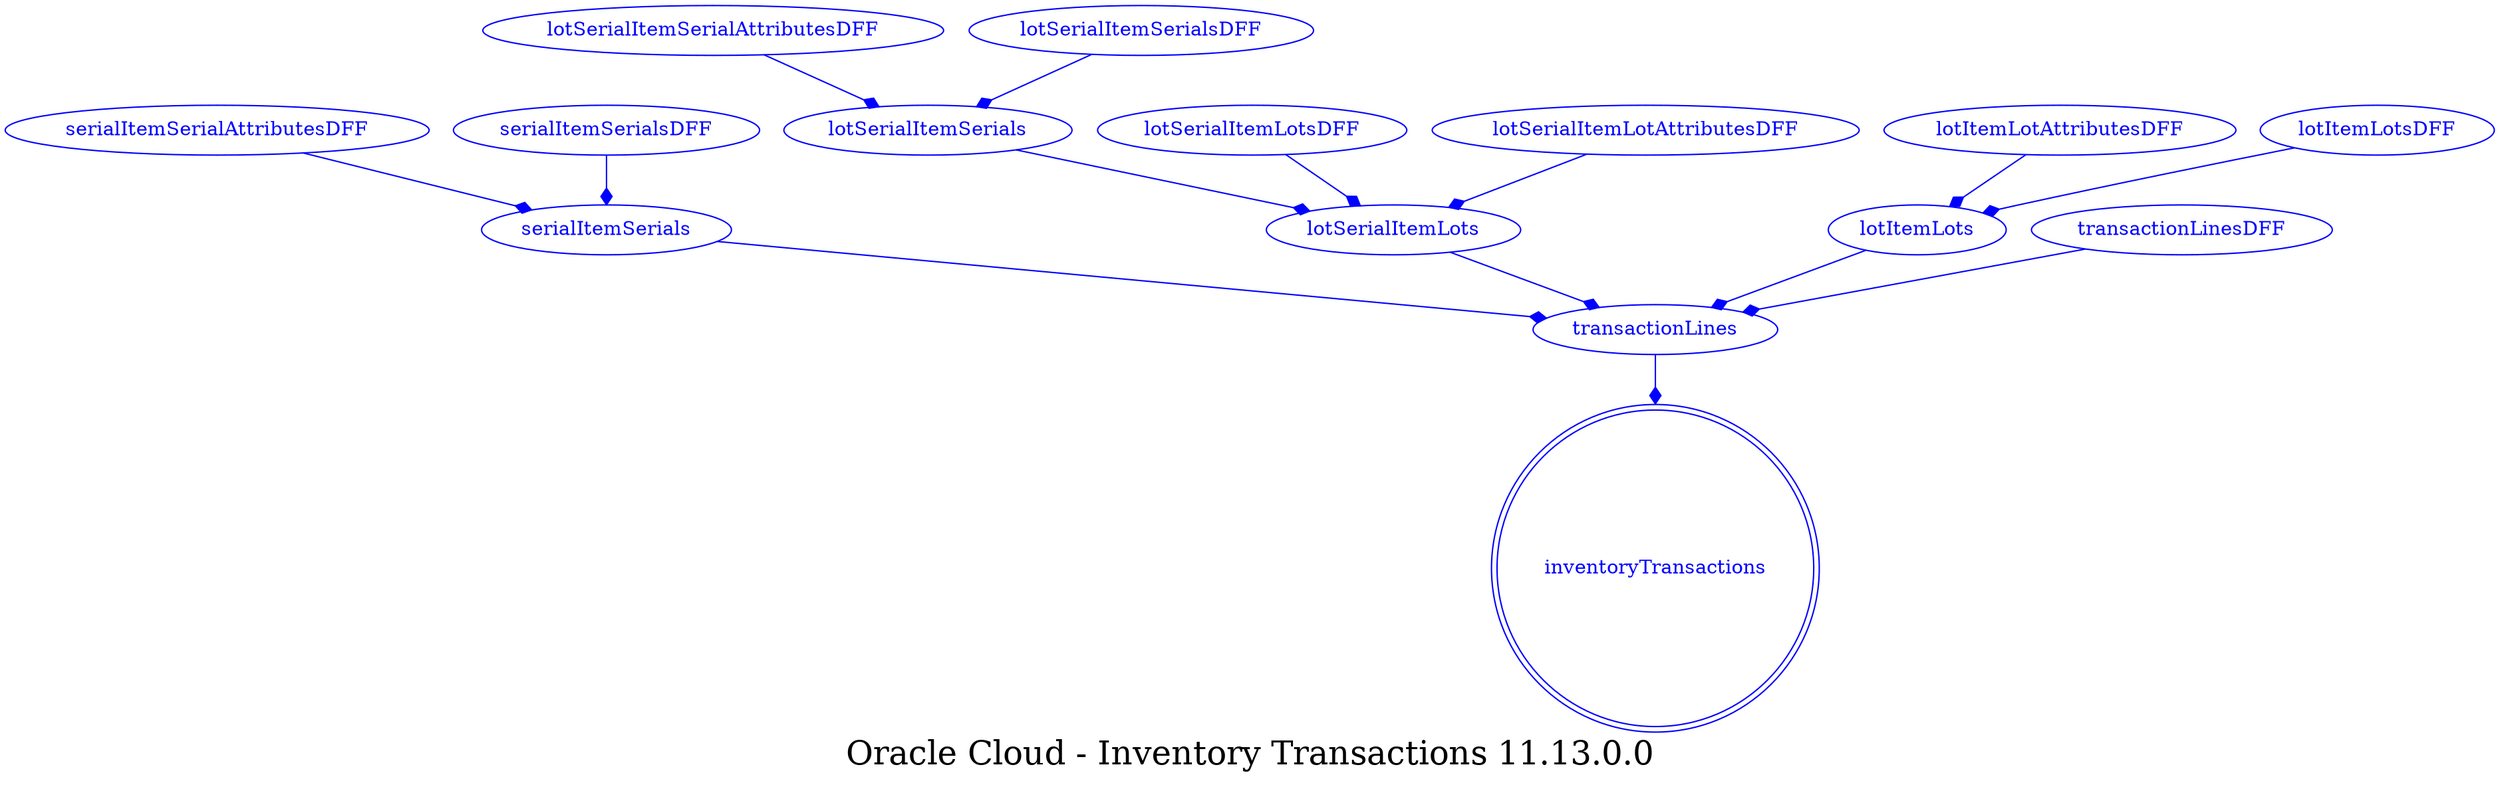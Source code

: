 digraph LexiconGraph {
graph[label="Oracle Cloud - Inventory Transactions 11.13.0.0", fontsize=24]
splines=true
"inventoryTransactions" [color=blue, fontcolor=blue, shape=doublecircle]
"transactionLines" -> "inventoryTransactions" [color=blue, fontcolor=blue, arrowhead=diamond, arrowtail=none]
"transactionLines" [color=blue, fontcolor=blue, shape=ellipse]
"serialItemSerials" -> "transactionLines" [color=blue, fontcolor=blue, arrowhead=diamond, arrowtail=none]
"serialItemSerials" [color=blue, fontcolor=blue, shape=ellipse]
"serialItemSerialAttributesDFF" -> "serialItemSerials" [color=blue, fontcolor=blue, arrowhead=diamond, arrowtail=none]
"serialItemSerialAttributesDFF" [color=blue, fontcolor=blue, shape=ellipse]
"serialItemSerialsDFF" -> "serialItemSerials" [color=blue, fontcolor=blue, arrowhead=diamond, arrowtail=none]
"serialItemSerialsDFF" [color=blue, fontcolor=blue, shape=ellipse]
"lotSerialItemLots" -> "transactionLines" [color=blue, fontcolor=blue, arrowhead=diamond, arrowtail=none]
"lotSerialItemLots" [color=blue, fontcolor=blue, shape=ellipse]
"lotSerialItemSerials" -> "lotSerialItemLots" [color=blue, fontcolor=blue, arrowhead=diamond, arrowtail=none]
"lotSerialItemSerials" [color=blue, fontcolor=blue, shape=ellipse]
"lotSerialItemSerialAttributesDFF" -> "lotSerialItemSerials" [color=blue, fontcolor=blue, arrowhead=diamond, arrowtail=none]
"lotSerialItemSerialAttributesDFF" [color=blue, fontcolor=blue, shape=ellipse]
"lotSerialItemSerialsDFF" -> "lotSerialItemSerials" [color=blue, fontcolor=blue, arrowhead=diamond, arrowtail=none]
"lotSerialItemSerialsDFF" [color=blue, fontcolor=blue, shape=ellipse]
"lotSerialItemLotsDFF" -> "lotSerialItemLots" [color=blue, fontcolor=blue, arrowhead=diamond, arrowtail=none]
"lotSerialItemLotsDFF" [color=blue, fontcolor=blue, shape=ellipse]
"lotSerialItemLotAttributesDFF" -> "lotSerialItemLots" [color=blue, fontcolor=blue, arrowhead=diamond, arrowtail=none]
"lotSerialItemLotAttributesDFF" [color=blue, fontcolor=blue, shape=ellipse]
"lotItemLots" -> "transactionLines" [color=blue, fontcolor=blue, arrowhead=diamond, arrowtail=none]
"lotItemLots" [color=blue, fontcolor=blue, shape=ellipse]
"lotItemLotAttributesDFF" -> "lotItemLots" [color=blue, fontcolor=blue, arrowhead=diamond, arrowtail=none]
"lotItemLotAttributesDFF" [color=blue, fontcolor=blue, shape=ellipse]
"lotItemLotsDFF" -> "lotItemLots" [color=blue, fontcolor=blue, arrowhead=diamond, arrowtail=none]
"lotItemLotsDFF" [color=blue, fontcolor=blue, shape=ellipse]
"transactionLinesDFF" -> "transactionLines" [color=blue, fontcolor=blue, arrowhead=diamond, arrowtail=none]
"transactionLinesDFF" [color=blue, fontcolor=blue, shape=ellipse]
}
